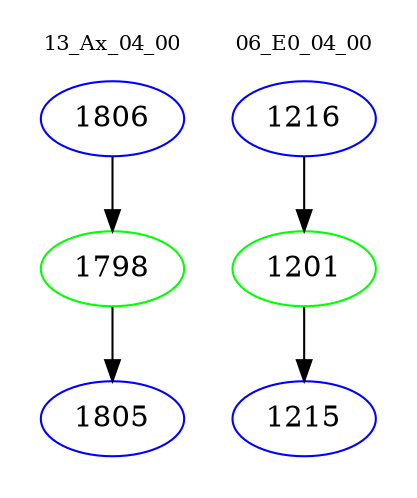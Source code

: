 digraph{
subgraph cluster_0 {
color = white
label = "13_Ax_04_00";
fontsize=10;
T0_1806 [label="1806", color="blue"]
T0_1806 -> T0_1798 [color="black"]
T0_1798 [label="1798", color="green"]
T0_1798 -> T0_1805 [color="black"]
T0_1805 [label="1805", color="blue"]
}
subgraph cluster_1 {
color = white
label = "06_E0_04_00";
fontsize=10;
T1_1216 [label="1216", color="blue"]
T1_1216 -> T1_1201 [color="black"]
T1_1201 [label="1201", color="green"]
T1_1201 -> T1_1215 [color="black"]
T1_1215 [label="1215", color="blue"]
}
}
